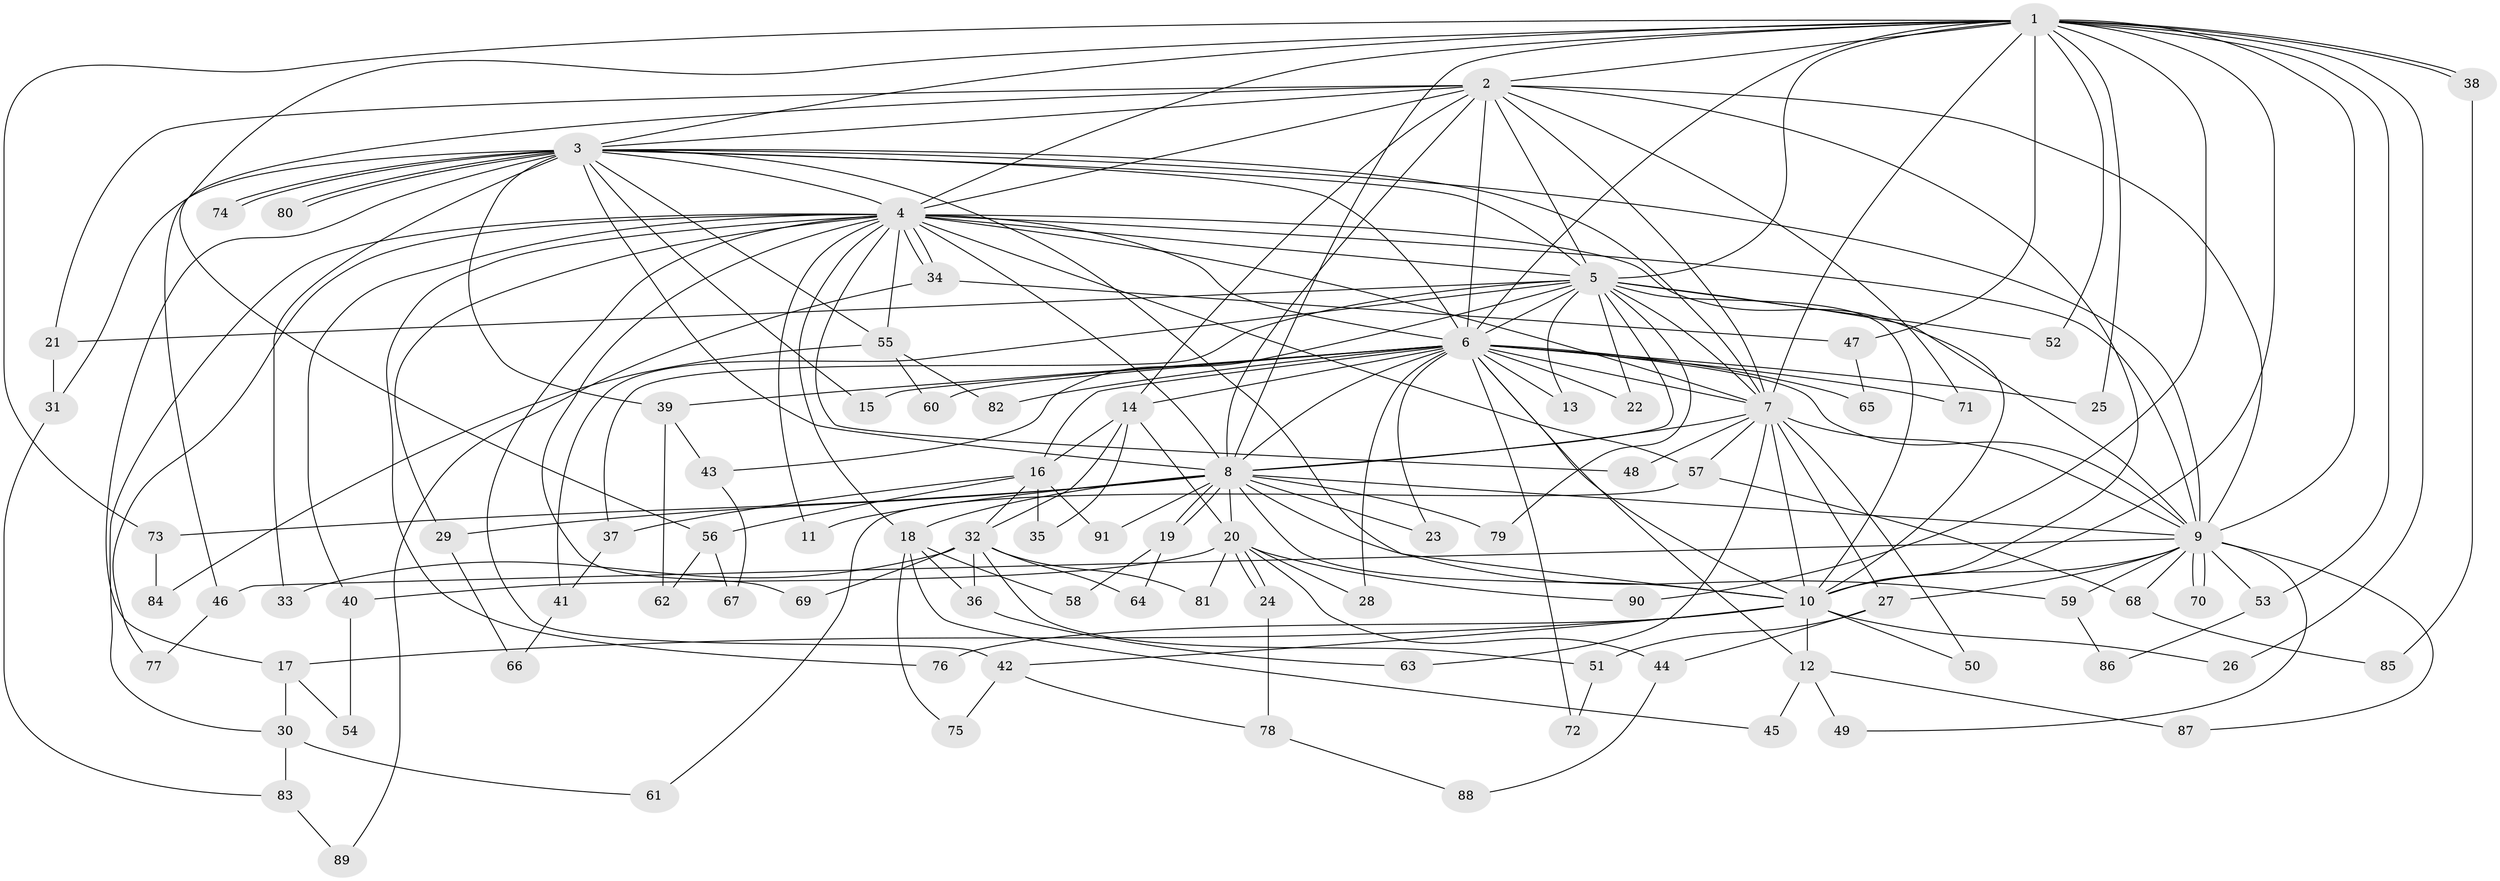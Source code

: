 // Generated by graph-tools (version 1.1) at 2025/46/03/09/25 04:46:16]
// undirected, 91 vertices, 207 edges
graph export_dot {
graph [start="1"]
  node [color=gray90,style=filled];
  1;
  2;
  3;
  4;
  5;
  6;
  7;
  8;
  9;
  10;
  11;
  12;
  13;
  14;
  15;
  16;
  17;
  18;
  19;
  20;
  21;
  22;
  23;
  24;
  25;
  26;
  27;
  28;
  29;
  30;
  31;
  32;
  33;
  34;
  35;
  36;
  37;
  38;
  39;
  40;
  41;
  42;
  43;
  44;
  45;
  46;
  47;
  48;
  49;
  50;
  51;
  52;
  53;
  54;
  55;
  56;
  57;
  58;
  59;
  60;
  61;
  62;
  63;
  64;
  65;
  66;
  67;
  68;
  69;
  70;
  71;
  72;
  73;
  74;
  75;
  76;
  77;
  78;
  79;
  80;
  81;
  82;
  83;
  84;
  85;
  86;
  87;
  88;
  89;
  90;
  91;
  1 -- 2;
  1 -- 3;
  1 -- 4;
  1 -- 5;
  1 -- 6;
  1 -- 7;
  1 -- 8;
  1 -- 9;
  1 -- 10;
  1 -- 25;
  1 -- 26;
  1 -- 38;
  1 -- 38;
  1 -- 47;
  1 -- 52;
  1 -- 53;
  1 -- 56;
  1 -- 73;
  1 -- 90;
  2 -- 3;
  2 -- 4;
  2 -- 5;
  2 -- 6;
  2 -- 7;
  2 -- 8;
  2 -- 9;
  2 -- 10;
  2 -- 14;
  2 -- 21;
  2 -- 46;
  2 -- 71;
  3 -- 4;
  3 -- 5;
  3 -- 6;
  3 -- 7;
  3 -- 8;
  3 -- 9;
  3 -- 10;
  3 -- 15;
  3 -- 17;
  3 -- 31;
  3 -- 33;
  3 -- 39;
  3 -- 55;
  3 -- 74;
  3 -- 74;
  3 -- 80;
  3 -- 80;
  4 -- 5;
  4 -- 6;
  4 -- 7;
  4 -- 8;
  4 -- 9;
  4 -- 10;
  4 -- 11;
  4 -- 18;
  4 -- 29;
  4 -- 30;
  4 -- 34;
  4 -- 34;
  4 -- 40;
  4 -- 42;
  4 -- 48;
  4 -- 55;
  4 -- 57;
  4 -- 69;
  4 -- 76;
  4 -- 77;
  5 -- 6;
  5 -- 7;
  5 -- 8;
  5 -- 9;
  5 -- 10;
  5 -- 13;
  5 -- 21;
  5 -- 22;
  5 -- 37;
  5 -- 41;
  5 -- 43;
  5 -- 52;
  5 -- 79;
  6 -- 7;
  6 -- 8;
  6 -- 9;
  6 -- 10;
  6 -- 12;
  6 -- 13;
  6 -- 14;
  6 -- 15;
  6 -- 16;
  6 -- 22;
  6 -- 23;
  6 -- 25;
  6 -- 28;
  6 -- 39;
  6 -- 60;
  6 -- 65;
  6 -- 71;
  6 -- 72;
  6 -- 82;
  7 -- 8;
  7 -- 9;
  7 -- 10;
  7 -- 27;
  7 -- 48;
  7 -- 50;
  7 -- 57;
  7 -- 63;
  8 -- 9;
  8 -- 10;
  8 -- 11;
  8 -- 18;
  8 -- 19;
  8 -- 19;
  8 -- 20;
  8 -- 23;
  8 -- 29;
  8 -- 59;
  8 -- 73;
  8 -- 79;
  8 -- 91;
  9 -- 10;
  9 -- 27;
  9 -- 46;
  9 -- 49;
  9 -- 53;
  9 -- 59;
  9 -- 68;
  9 -- 70;
  9 -- 70;
  9 -- 87;
  10 -- 12;
  10 -- 17;
  10 -- 26;
  10 -- 42;
  10 -- 50;
  10 -- 76;
  12 -- 45;
  12 -- 49;
  12 -- 87;
  14 -- 16;
  14 -- 20;
  14 -- 32;
  14 -- 35;
  16 -- 32;
  16 -- 35;
  16 -- 37;
  16 -- 56;
  16 -- 91;
  17 -- 30;
  17 -- 54;
  18 -- 36;
  18 -- 45;
  18 -- 58;
  18 -- 75;
  19 -- 58;
  19 -- 64;
  20 -- 24;
  20 -- 24;
  20 -- 28;
  20 -- 40;
  20 -- 44;
  20 -- 81;
  20 -- 90;
  21 -- 31;
  24 -- 78;
  27 -- 44;
  27 -- 51;
  29 -- 66;
  30 -- 61;
  30 -- 83;
  31 -- 83;
  32 -- 33;
  32 -- 36;
  32 -- 51;
  32 -- 64;
  32 -- 69;
  32 -- 81;
  34 -- 47;
  34 -- 89;
  36 -- 63;
  37 -- 41;
  38 -- 85;
  39 -- 43;
  39 -- 62;
  40 -- 54;
  41 -- 66;
  42 -- 75;
  42 -- 78;
  43 -- 67;
  44 -- 88;
  46 -- 77;
  47 -- 65;
  51 -- 72;
  53 -- 86;
  55 -- 60;
  55 -- 82;
  55 -- 84;
  56 -- 62;
  56 -- 67;
  57 -- 61;
  57 -- 68;
  59 -- 86;
  68 -- 85;
  73 -- 84;
  78 -- 88;
  83 -- 89;
}
